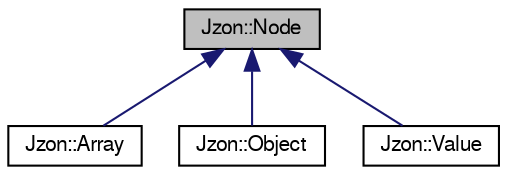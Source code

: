 digraph "Jzon::Node"
{
  edge [fontname="FreeSans",fontsize="10",labelfontname="FreeSans",labelfontsize="10"];
  node [fontname="FreeSans",fontsize="10",shape=record];
  Node1 [label="Jzon::Node",height=0.2,width=0.4,color="black", fillcolor="grey75", style="filled" fontcolor="black"];
  Node1 -> Node2 [dir="back",color="midnightblue",fontsize="10",style="solid",fontname="FreeSans"];
  Node2 [label="Jzon::Array",height=0.2,width=0.4,color="black", fillcolor="white", style="filled",URL="$classJzon_1_1Array.html"];
  Node1 -> Node3 [dir="back",color="midnightblue",fontsize="10",style="solid",fontname="FreeSans"];
  Node3 [label="Jzon::Object",height=0.2,width=0.4,color="black", fillcolor="white", style="filled",URL="$classJzon_1_1Object.html"];
  Node1 -> Node4 [dir="back",color="midnightblue",fontsize="10",style="solid",fontname="FreeSans"];
  Node4 [label="Jzon::Value",height=0.2,width=0.4,color="black", fillcolor="white", style="filled",URL="$classJzon_1_1Value.html"];
}
